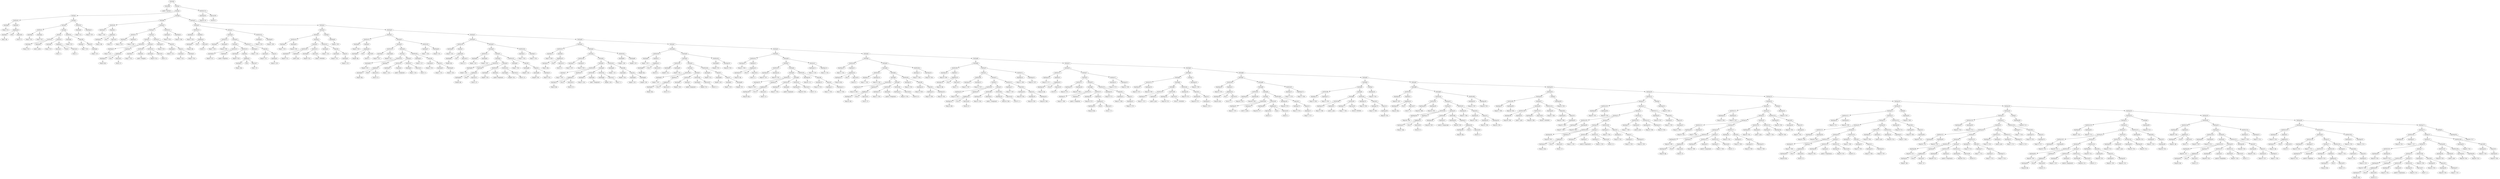digraph {
	ordering = out;
	StatSeq1 -> StatSeq2;
	StatSeq1 -> StatMove170;
	StatExp9 -> ExpTemp344;
	ExpTemp344 -> "Temp344: T217";
	StatSeq172 -> StatSeq173;
	StatSeq172 -> StatExp9;
	ExpList30 -> ExpTemp343;
	ExpTemp343 -> "Temp343: T340";
	ExpCall30 -> ExpTemp342;
	ExpCall30 -> ExpList30;
	StatMove169 -> ExpTemp341;
	StatMove169 -> ExpCall30;
	ExpTemp341 -> "Temp341: T341";
	StatSeq174 -> StatSeq175;
	StatSeq174 -> StatMove169;
	ExpTemp340 -> "Temp340: T216";
	StatMove168 -> ExpTemp339;
	StatMove168 -> ExpTemp340;
	StatSeq180 -> StatMove167;
	StatSeq180 -> StatMove168;
	ExpName30 -> "Label31: print";
	ExpTemp338 -> "Temp338: T339";
	ExpTemp337 -> "Temp337: T337";
	ExpList29 -> ExpTemp336;
	ExpList29 -> ExpTemp337;
	ExpTemp336 -> "Temp336: T336";
	ExpTemp335 -> "Temp335: T335";
	StatMove166 -> ExpTemp334;
	StatMove166 -> ExpCall29;
	ExpTemp334 -> "Temp334: T338";
	ExpConst57 -> "Value57: 12";
	ExpName29 -> "Label30: Tree@Search";
	StatSeq178 -> StatMove163;
	StatSeq178 -> StatSeq179;
	ExpMem34 -> ExpBinary36;
	ExpConst56 -> "Value56: 20";
	ExpBinary36 -> ExpTemp331;
	ExpBinary36 -> Plus34;
	ExpBinary36 -> ExpConst56;
	ExpTemp331 -> "Temp331: $fp";
	StatMove163 -> ExpTemp330;
	StatMove163 -> ExpMem34;
	ExpTemp330 -> "Temp330: T336";
	ExpTemp329 -> "Temp329: T216";
	StatMove161 -> ExpTemp326;
	StatMove161 -> ExpTemp327;
	ExpTemp326 -> "Temp326: T341";
	StatSeq166 -> StatSeq167;
	StatSeq166 -> StatSeq172;
	StatMove160 -> ExpTemp324;
	StatMove160 -> ExpTemp325;
	ExpTemp324 -> "Temp324: T334";
	StatSeq168 -> StatSeq169;
	StatSeq168 -> StatMove160;
	ExpList28 -> ExpTemp323;
	ExpCall28 -> ExpTemp322;
	ExpCall28 -> ExpList28;
	StatMove159 -> ExpTemp321;
	StatMove159 -> ExpCall28;
	ExpTemp321 -> "Temp321: T333";
	ExpConst55 -> "Value55: 20";
	ExpBinary35 -> ExpTemp320;
	ExpBinary35 -> Plus33;
	ExpBinary35 -> ExpConst55;
	ExpTemp319 -> "Temp319: T332";
	StatSeq171 -> StatMove157;
	StatSeq171 -> StatMove158;
	StatMove157 -> ExpTemp318;
	StatMove157 -> ExpName28;
	ExpTemp318 -> "Temp318: T331";
	ExpTemp317 -> "Temp317: T215";
	StatMove156 -> ExpTemp316;
	StatMove156 -> ExpTemp317;
	StatSeq167 -> StatMove155;
	StatSeq167 -> StatSeq168;
	ExpMem32 -> ExpBinary34;
	ExpConst54 -> "Value54: 8";
	ExpBinary34 -> ExpTemp315;
	ExpBinary34 -> Plus32;
	ExpBinary34 -> ExpConst54;
	ExpTemp315 -> "Temp315: $fp";
	ExpTemp314 -> "Temp314: T334";
	ExpTemp313 -> "Temp313: T214";
	StatMove154 -> ExpTemp312;
	StatMove154 -> ExpTemp313;
	ExpTemp312 -> "Temp312: T330";
	StatSeq161 -> StatSeq162;
	StatSeq161 -> StatMove154;
	ExpTemp311 -> "Temp311: T328";
	ExpTemp310 -> "Temp310: T327";
	ExpCall27 -> ExpTemp309;
	ExpCall27 -> ExpList27;
	ExpTemp309 -> "Temp309: T326";
	StatMove153 -> ExpTemp308;
	StatMove153 -> ExpCall27;
	ExpTemp308 -> "Temp308: T329";
	StatSeq163 -> StatSeq164;
	StatSeq163 -> StatMove153;
	StatMove151 -> ExpTemp306;
	StatMove151 -> ExpName27;
	StatSeq164 -> StatMove150;
	StatSeq164 -> StatSeq165;
	ExpMem31 -> ExpBinary33;
	ExpConst52 -> "Value52: 20";
	ExpTemp305 -> "Temp305: $fp";
	StatMove150 -> ExpTemp304;
	StatMove150 -> ExpMem31;
	StatMove74 -> ExpTemp147;
	StatMove74 -> ExpName11;
	ExpTemp57 -> "Temp57: T238";
	StatSeq78 -> StatMove73;
	StatSeq78 -> StatSeq79;
	ExpConst28 -> "Value28: 20";
	ExpConst30 -> "Value30: 8";
	ExpTemp142 -> "Temp142: T197";
	StatSeq68 -> StatSeq69;
	StatSeq68 -> StatSeq75;
	ExpTemp332 -> "Temp332: T335";
	ExpTemp141 -> "Temp141: T268";
	ExpMem14 -> ExpBinary15;
	StatMove122 -> ExpTemp245;
	StatMove122 -> ExpTemp246;
	StatSeq70 -> StatSeq71;
	StatSeq70 -> StatMove71;
	StatSeq45 -> StatMove39;
	StatSeq45 -> StatSeq46;
	ExpCall10 -> ExpTemp138;
	ExpCall10 -> ExpList10;
	ExpTemp102 -> "Temp102: $fp";
	StatMove70 -> ExpTemp137;
	StatMove70 -> ExpCall10;
	StatMove105 -> ExpTemp209;
	StatMove105 -> ExpMem25;
	ExpTemp137 -> "Temp137: T267";
	StatSeq46 -> StatMove40;
	StatSeq46 -> StatMove41;
	StatMove69 -> ExpTemp136;
	StatMove69 -> ExpConst29;
	ExpTemp136 -> "Temp136: T266";
	StatSeq74 -> StatMove68;
	StatSeq74 -> StatMove69;
	StatSeq18 -> StatMove14;
	StatSeq18 -> StatSeq19;
	StatMove68 -> ExpTemp135;
	StatMove68 -> ExpName10;
	ExpTemp133 -> "Temp133: T265";
	ExpTemp5 -> "Temp5: T219";
	StatMove84 -> ExpTemp167;
	StatMove84 -> ExpName13;
	StatMove91 -> ExpTemp178;
	StatMove91 -> ExpCall14;
	ExpMem18 -> ExpBinary19;
	ExpBinary19 -> ExpTemp134;
	ExpBinary19 -> Plus18;
	ExpBinary19 -> ExpConst28;
	ExpTemp134 -> "Temp134: $fp";
	ExpConst58 -> "Value58: 0";
	StatMove72 -> ExpTemp143;
	StatMove72 -> ExpMem19;
	ExpTemp132 -> "Temp132: T197";
	ExpMem17 -> ExpBinary18;
	ExpCall1 -> ExpTemp20;
	ExpCall1 -> ExpList1;
	StatSeq110 -> StatSeq111;
	StatSeq110 -> StatExp4;
	StatMove126 -> ExpTemp251;
	StatMove126 -> ExpCall21;
	ExpTemp127 -> "Temp127: T263";
	ExpTemp23 -> "Temp23: T226";
	ExpName11 -> "Label12: Tree@Print";
	ExpTemp46 -> "Temp46: $fp";
	StatSeq141 -> StatMove130;
	StatSeq141 -> StatSeq142;
	ExpTemp124 -> "Temp124: T259";
	StatMove116 -> ExpTemp231;
	StatMove116 -> ExpConst44;
	ExpTemp152 -> "Temp152: T270";
	ExpTemp297 -> "Temp297: T323";
	ExpBinary17 -> ExpTemp120;
	ExpBinary17 -> Plus16;
	ExpBinary17 -> ExpConst25;
	ExpTemp123 -> "Temp123: T262";
	StatMove1 -> ExpTemp2;
	StatMove1 -> ExpTemp3;
	StatMove60 -> ExpTemp119;
	StatMove60 -> ExpMem16;
	ExpTemp119 -> "Temp119: T260";
	ExpTemp118 -> "Temp118: T196";
	StatMove59 -> ExpTemp117;
	StatMove59 -> ExpTemp118;
	ExpTemp244 -> "Temp244: T209";
	ExpTemp117 -> "Temp117: T262";
	ExpMem3 -> ExpBinary4;
	StatSeq39 -> StatMove33;
	StatSeq39 -> StatMove34;
	ExpTemp245 -> "Temp245: T308";
	StatSeq62 -> StatMove58;
	StatSeq62 -> StatSeq63;
	ExpTemp320 -> "Temp320: $fp";
	StatSeq100 -> StatMove93;
	StatSeq100 -> StatSeq101;
	ExpMem15 -> ExpBinary16;
	ExpBinary16 -> ExpTemp116;
	ExpBinary16 -> Plus15;
	ExpBinary16 -> ExpConst24;
	ExpTemp53 -> "Temp53: T237";
	ExpTemp115 -> "Temp115: T263";
	StatMove57 -> ExpTemp113;
	StatMove57 -> ExpTemp114;
	ExpTemp113 -> "Temp113: T258";
	ExpTemp111 -> "Temp111: T255";
	ExpCall8 -> ExpTemp110;
	ExpCall8 -> ExpList8;
	ExpTemp54 -> "Temp54: T234";
	ExpName9 -> "Label10: Tree@Insert";
	StatMove10 -> ExpTemp18;
	StatMove10 -> ExpConst5;
	ExpTemp110 -> "Temp110: T254";
	StatMove56 -> ExpTemp109;
	StatMove56 -> ExpCall8;
	ExpTemp116 -> "Temp116: $fp";
	StatSeq58 -> StatSeq59;
	StatSeq58 -> StatMove56;
	ExpTemp10 -> "Temp10: T187";
	ExpTemp149 -> "Temp149: $fp";
	ExpConst23 -> "Value23: 20";
	StatSeq38 -> StatMove32;
	StatSeq38 -> StatSeq39;
	StatSeq132 -> StatSeq133;
	StatSeq132 -> StatMove129;
	ExpCall29 -> ExpTemp335;
	ExpCall29 -> ExpList29;
	StatMove16 -> ExpTemp30;
	StatMove16 -> ExpMem4;
	StatSeq57 -> StatMove52;
	StatSeq57 -> StatSeq58;
	ExpConst29 -> "Value29: 14";
	ExpCall3 -> ExpTemp42;
	ExpCall3 -> ExpList3;
	StatSeq59 -> StatMove53;
	StatSeq59 -> StatSeq60;
	ExpTemp208 -> "Temp208: T204";
	ExpConst25 -> "Value25: 20";
	ExpTemp281 -> "Temp281: T325";
	StatSeq49 -> StatSeq50;
	StatSeq49 -> StatMove50;
	StatMove23 -> ExpTemp45;
	StatMove23 -> ExpMem5;
	StatSeq177 -> StatSeq178;
	StatSeq177 -> StatMove166;
	ExpTemp98 -> "Temp98: T251";
	ExpCall7 -> ExpTemp96;
	ExpCall7 -> ExpList7;
	StatSeq152 -> StatSeq153;
	StatSeq152 -> StatMove147;
	StatMove49 -> ExpTemp95;
	StatMove49 -> ExpCall7;
	ExpTemp95 -> "Temp95: T252";
	ExpTemp39 -> "Temp39: T231";
	StatMove38 -> ExpTemp75;
	StatMove38 -> ExpTemp76;
	ExpTemp51 -> "Temp51: T234";
	StatMove53 -> ExpTemp105;
	StatMove53 -> ExpMem14;
	StatSeq53 -> StatMove47;
	StatSeq53 -> StatMove48;
	ExpTemp29 -> "Temp29: T227";
	StatSeq71 -> StatMove66;
	StatSeq71 -> StatSeq72;
	ExpTemp75 -> "Temp75: T247";
	ExpName7 -> "Label8: Tree@Insert";
	StatMove47 -> ExpTemp93;
	StatMove47 -> ExpName7;
	ExpTemp146 -> "Temp146: T198";
	StatMove43 -> ExpTemp85;
	StatMove43 -> ExpTemp86;
	ExpMem12 -> ExpBinary13;
	StatMove88 -> ExpTemp174;
	StatMove88 -> ExpTemp175;
	ExpTemp151 -> "Temp151: T269";
	ExpBinary13 -> ExpTemp92;
	ExpBinary13 -> Plus12;
	ExpBinary13 -> ExpConst19;
	ExpTemp92 -> "Temp92: $fp";
	StatMove46 -> ExpTemp91;
	StatMove46 -> ExpMem12;
	ExpTemp104 -> "Temp104: T195";
	ExpTemp154 -> "Temp154: T198";
	StatMove107 -> ExpTemp212;
	StatMove107 -> ExpConst42;
	ExpTemp91 -> "Temp91: T250";
	StatMove64 -> ExpTemp127;
	StatMove64 -> ExpTemp128;
	StatSeq50 -> StatMove45;
	StatSeq50 -> StatSeq51;
	StatSeq83 -> StatMove78;
	StatSeq83 -> StatSeq84;
	ExpTemp90 -> "Temp90: T194";
	ExpTemp103 -> "Temp103: T257";
	StatSeq48 -> StatMove44;
	StatSeq48 -> StatSeq49;
	ExpConst26 -> "Value26: 28";
	ExpTemp295 -> "Temp295: T212";
	ExpTemp88 -> "Temp88: $fp";
	ExpTemp52 -> "Temp52: T236";
	StatMove162 -> ExpTemp328;
	StatMove162 -> ExpTemp329;
	ExpTemp37 -> "Temp37: T233";
	ExpTemp138 -> "Temp138: T264";
	StatSeq40 -> StatSeq41;
	StatSeq40 -> StatSeq47;
	ExpTemp85 -> "Temp85: T248";
	ExpTemp83 -> "Temp83: T245";
	ExpCall6 -> ExpTemp82;
	ExpCall6 -> ExpList6;
	ExpTemp304 -> "Temp304: T327";
	StatMove42 -> ExpTemp81;
	StatMove42 -> ExpCall6;
	ExpCall23 -> ExpTemp271;
	ExpCall23 -> ExpList23;
	ExpName24 -> "Label25: print";
	StatMove51 -> ExpTemp101;
	StatMove51 -> ExpMem13;
	ExpTemp147 -> "Temp147: T269";
	ExpTemp105 -> "Temp105: T255";
	ExpTemp184 -> "Temp184: T286";
	StatSeq51 -> StatSeq52;
	StatSeq51 -> StatMove49;
	StatMove41 -> ExpTemp80;
	StatMove41 -> ExpConst17;
	ExpTemp249 -> "Temp249: T305";
	StatSeq140 -> StatSeq141;
	StatSeq140 -> StatExp7;
	ExpTemp86 -> "Temp86: T193";
	ExpTemp79 -> "Temp79: T244";
	ExpMem10 -> ExpBinary11;
	ExpTemp125 -> "Temp125: T260";
	ExpBinary11 -> ExpTemp78;
	ExpBinary11 -> Plus10;
	ExpBinary11 -> ExpConst16;
	ExpTemp9 -> "Temp9: T221";
	ExpList8 -> ExpTemp111;
	ExpList8 -> ExpTemp112;
	ExpTemp226 -> "Temp226: T301";
	StatSeq179 -> StatMove164;
	StatSeq179 -> StatMove165;
	ExpConst0 -> "Value0: 20";
	ExpConst53 -> "Value53: 12";
	ExpConst15 -> "Value15: 8";
	StatMove30 -> ExpTemp59;
	StatMove30 -> ExpMem7;
	ExpTemp121 -> "Temp121: T259";
	StatMove37 -> ExpTemp73;
	StatMove37 -> ExpMem9;
	ExpCall26 -> ExpTemp297;
	ExpCall26 -> ExpList26;
	ExpTemp73 -> "Temp73: T248";
	StatSeq80 -> StatMove74;
	StatSeq80 -> StatMove75;
	StatSeq159 -> StatSeq160;
	StatSeq159 -> StatSeq166;
	ExpTemp131 -> "Temp131: T267";
	StatMove6 -> ExpTemp11;
	StatMove6 -> ExpMem1;
	StatMove63 -> ExpTemp123;
	StatMove63 -> ExpCall9;
	StatMove133 -> ExpTemp268;
	StatMove133 -> ExpName23;
	StatSeq23 -> StatMove19;
	StatSeq23 -> StatSeq24;
	StatMove17 -> ExpTemp32;
	StatMove17 -> ExpCall2;
	ExpConst21 -> "Value21: 8";
	ExpTemp22 -> "Temp22: T224";
	ExpTemp49 -> "Temp49: T235";
	ExpTemp300 -> "Temp300: T330";
	ExpBinary10 -> ExpTemp74;
	ExpBinary10 -> Plus9;
	ExpBinary10 -> ExpConst15;
	StatSeq41 -> StatMove37;
	StatSeq41 -> StatSeq42;
	ExpTemp339 -> "Temp339: T340";
	StatSeq16 -> StatMove13;
	StatSeq16 -> StatSeq17;
	ExpConst3 -> "Value3: 8";
	ExpTemp283 -> "Temp283: T322";
	StatMove67 -> ExpTemp133;
	StatMove67 -> ExpMem18;
	ExpTemp81 -> "Temp81: T247";
	StatSeq7 -> StatMove2;
	StatSeq7 -> StatMove3;
	StatSeq66 -> StatMove60;
	StatSeq66 -> StatSeq67;
	ExpTemp196 -> "Temp196: T202";
	StatExp3 -> ExpTemp204;
	StatMove141 -> ExpTemp285;
	StatMove141 -> ExpMem29;
	StatSeq52 -> StatMove46;
	StatSeq52 -> StatSeq53;
	ExpTemp26 -> "Temp26: $fp";
	ExpTemp71 -> "Temp71: T243";
	ExpTemp93 -> "Temp93: T249";
	StatMove39 -> ExpTemp77;
	StatMove39 -> ExpMem10;
	StatSeq43 -> StatMove38;
	StatSeq43 -> StatSeq44;
	StatMove13 -> ExpTemp25;
	StatMove13 -> ExpMem3;
	ExpTemp130 -> "Temp130: $fp";
	ExpBinary29 -> ExpTemp248;
	ExpBinary29 -> Plus27;
	ExpBinary29 -> ExpConst45;
	ExpList13 -> ExpTemp171;
	ExpTemp77 -> "Temp77: T245";
	ExpTemp139 -> "Temp139: T265";
	ExpName0 -> "Label1: malloc";
	ExpConst8 -> "Value8: 100000000";
	ExpTemp32 -> "Temp32: T229";
	StatMove90 -> ExpTemp177;
	StatMove90 -> ExpConst36;
	ExpTemp48 -> "Temp48: T191";
	ExpConst7 -> "Value7: 20";
	ExpTemp114 -> "Temp114: T195";
	ExpTemp45 -> "Temp45: T238";
	StatSeq13 -> StatMove8;
	StatSeq13 -> StatSeq14;
	StatMove65 -> ExpTemp129;
	StatMove65 -> ExpMem17;
	StatMove109 -> ExpTemp217;
	StatMove109 -> ExpName18;
	ExpConst4 -> "Value4: 20";
	StatMove12 -> ExpTemp23;
	StatMove12 -> ExpTemp24;
	ExpTemp16 -> "Temp16: $fp";
	ExpTemp15 -> "Temp15: T223";
	ExpTemp76 -> "Temp76: T193";
	ExpTemp14 -> "Temp14: T188";
	StatSeq67 -> StatMove61;
	StatSeq67 -> StatMove62;
	ExpTemp72 -> "Temp72: T192";
	StatSeq95 -> StatSeq96;
	StatSeq95 -> StatMove91;
	ExpTemp238 -> "Temp238: T206";
	StatMove15 -> ExpTemp29;
	StatMove15 -> ExpName2;
	StatSeq69 -> StatMove65;
	StatSeq69 -> StatSeq70;
	ExpList19 -> ExpTemp234;
	ExpList19 -> ExpTemp235;
	ExpConst14 -> "Value14: 24";
	ExpList2 -> ExpTemp34;
	ExpTemp11 -> "Temp11: T226";
	StatSeq31 -> StatMove25;
	StatSeq31 -> StatSeq32;
	StatSeq0 -> StatLabel0;
	StatSeq0 -> StatSeq1;
	ExpConst31 -> "Value31: 20";
	StatMove55 -> ExpTemp108;
	StatMove55 -> ExpConst23;
	StatSeq170 -> StatSeq171;
	StatSeq170 -> StatMove159;
	ExpTemp1 -> "Temp1: $fp";
	ExpBinary4 -> ExpTemp26;
	ExpBinary4 -> Plus3;
	ExpBinary4 -> ExpConst6;
	StatMove29 -> ExpTemp57;
	StatMove29 -> ExpTemp58;
	ExpTemp6 -> "Temp6: T220";
	ExpConst33 -> "Value33: 12";
	ExpName10 -> "Label11: Tree@Insert";
	StatMove62 -> ExpTemp122;
	StatMove62 -> ExpConst26;
	StatSeq134 -> StatMove122;
	StatSeq134 -> StatSeq135;
	ExpBinary33 -> ExpTemp305;
	ExpBinary33 -> Plus31;
	ExpBinary33 -> ExpConst52;
	StatSeq12 -> StatSeq13;
	StatSeq12 -> StatMove11;
	ExpBinary6 -> ExpTemp46;
	ExpBinary6 -> Plus5;
	ExpBinary6 -> ExpConst9;
	ExpTemp4 -> "Temp4: T218";
	ExpList9 -> ExpTemp125;
	ExpList9 -> ExpTemp126;
	ExpTemp239 -> "Temp239: T304";
	ExpTemp109 -> "Temp109: T257";
	ExpTemp18 -> "Temp18: T224";
	StatMove0 -> ExpTemp0;
	StatMove0 -> ExpMem0;
	ExpName19 -> "Label20: Tree@Search";
	ExpTemp265 -> "Temp265: T210";
	ExpTemp8 -> "Temp8: T219";
	ExpTemp122 -> "Temp122: T261";
	StatSeq114 -> StatMove104;
	StatSeq114 -> StatSeq115;
	ExpConst1 -> "Value1: 6";
	StatSeq169 -> StatMove156;
	StatSeq169 -> StatSeq170;
	StatMove4 -> ExpTemp6;
	StatMove4 -> ExpCall0;
	StatMove5 -> ExpTemp9;
	StatMove5 -> ExpTemp10;
	ExpName18 -> "Label19: print";
	ExpBinary28 -> ExpTemp229;
	ExpBinary28 -> Plus26;
	ExpBinary28 -> ExpConst43;
	StatMove9 -> ExpTemp17;
	StatMove9 -> ExpName1;
	StatMove27 -> ExpTemp52;
	StatMove27 -> ExpConst11;
	ExpBinary0 -> ExpTemp1;
	ExpBinary0 -> Plus0;
	ExpBinary0 -> ExpConst0;
	ExpName28 -> "Label29: Tree@Print";
	ExpTemp100 -> "Temp100: T194";
	StatSeq108 -> StatMove100;
	StatSeq108 -> StatMove101;
	StatSeq112 -> StatSeq113;
	StatSeq112 -> StatMove111;
	ExpTemp33 -> "Temp33: T227";
	ExpList22 -> ExpTemp260;
	ExpTemp35 -> "Temp35: T230";
	ExpConst18 -> "Value18: 8";
	ExpTemp275 -> "Temp275: T317";
	ExpName2 -> "Label3: Tree@Print";
	StatMove36 -> ExpTemp71;
	StatMove36 -> ExpTemp72;
	ExpTemp257 -> "Temp257: T208";
	StatMove165 -> ExpTemp333;
	StatMove165 -> ExpConst57;
	StatSeq8 -> StatSeq9;
	StatSeq8 -> StatSeq15;
	ExpTemp19 -> "Temp19: T225";
	ExpTemp236 -> "Temp236: T302";
	StatMove45 -> ExpTemp89;
	StatMove45 -> ExpTemp90;
	ExpBinary30 -> ExpTemp267;
	ExpBinary30 -> Plus28;
	ExpBinary30 -> ExpConst47;
	StatSeq17 -> StatSeq18;
	StatSeq17 -> StatMove18;
	StatSeq30 -> StatSeq31;
	StatSeq30 -> StatMove28;
	ExpTemp178 -> "Temp178: T282";
	ExpTemp211 -> "Temp211: T291";
	StatSeq20 -> StatMove15;
	StatSeq20 -> StatMove16;
	StatMove73 -> ExpTemp145;
	StatMove73 -> ExpTemp146;
	StatExp0 -> ExpTemp44;
	ExpTemp2 -> "Temp2: T220";
	StatMove31 -> ExpTemp61;
	StatMove31 -> ExpTemp62;
	ExpTemp43 -> "Temp43: T232";
	StatMove7 -> ExpTemp13;
	StatMove7 -> ExpTemp14;
	StatMove164 -> ExpTemp332;
	StatMove164 -> ExpName29;
	ExpConst2 -> "Value2: 4";
	ExpList7 -> ExpTemp97;
	ExpList7 -> ExpTemp98;
	StatSeq56 -> StatSeq57;
	StatSeq56 -> StatMove57;
	ExpBinary20 -> ExpTemp144;
	ExpBinary20 -> Plus19;
	ExpBinary20 -> ExpConst30;
	ExpTemp58 -> "Temp58: T191";
	StatMove108 -> ExpTemp213;
	StatMove108 -> ExpCall17;
	StatSeq32 -> StatMove26;
	StatSeq32 -> StatMove27;
	StatMove8 -> ExpTemp15;
	StatMove8 -> ExpMem2;
	ExpConst43 -> "Value43: 20";
	ExpTemp28 -> "Temp28: T189";
	StatSeq3 -> StatMove0;
	StatSeq3 -> StatSeq4;
	ExpTemp89 -> "Temp89: T252";
	ExpList4 -> ExpTemp55;
	ExpList4 -> ExpTemp56;
	ExpCall9 -> ExpTemp124;
	ExpCall9 -> ExpList9;
	ExpTemp47 -> "Temp47: T237";
	StatMove14 -> ExpTemp27;
	StatMove14 -> ExpTemp28;
	ExpTemp325 -> "Temp325: T215";
	StatMove117 -> ExpTemp232;
	StatMove117 -> ExpCall19;
	ExpTemp25 -> "Temp25: T230";
	ExpMem11 -> ExpBinary12;
	ExpCall0 -> ExpTemp7;
	ExpCall0 -> ExpList0;
	StatMove75 -> ExpTemp148;
	StatMove75 -> ExpMem20;
	ExpConst27 -> "Value27: 8";
	StatMove2 -> ExpTemp4;
	StatMove2 -> ExpName0;
	ExpTemp78 -> "Temp78: $fp";
	StatMove28 -> ExpTemp53;
	StatMove28 -> ExpCall4;
	StatMove87 -> ExpTemp172;
	StatMove87 -> ExpTemp173;
	StatSeq42 -> StatSeq43;
	StatSeq42 -> StatMove43;
	StatSeq97 -> StatSeq98;
	StatSeq97 -> StatSeq104;
	ExpMem2 -> ExpBinary3;
	StatSeq11 -> StatMove7;
	StatSeq11 -> StatSeq12;
	ExpList20 -> ExpTemp241;
	ExpBinary15 -> ExpTemp106;
	ExpBinary15 -> Plus14;
	ExpBinary15 -> ExpConst22;
	ExpConst22 -> "Value22: 20";
	StatMove140 -> ExpTemp283;
	StatMove140 -> ExpTemp284;
	ExpList0 -> ExpTemp8;
	StatSeq47 -> StatSeq48;
	StatSeq47 -> StatSeq54;
	ExpTemp62 -> "Temp62: T192";
	ExpTemp248 -> "Temp248: $fp";
	StatMove71 -> ExpTemp141;
	StatMove71 -> ExpTemp142;
	ExpMem13 -> ExpBinary14;
	ExpName3 -> "Label4: print";
	StatMove40 -> ExpTemp79;
	StatMove40 -> ExpName6;
	ExpTemp294 -> "Temp294: T324";
	StatSeq2 -> StatSeq3;
	StatSeq2 -> StatSeq8;
	ExpBinary18 -> ExpTemp130;
	ExpBinary18 -> Plus17;
	ExpBinary18 -> ExpConst27;
	ExpConst17 -> "Value17: 4";
	ExpTemp3 -> "Temp3: T187";
	ExpMem6 -> ExpBinary7;
	ExpTemp274 -> "Temp274: T316";
	ExpTemp135 -> "Temp135: T264";
	ExpBinary12 -> ExpTemp88;
	ExpBinary12 -> Plus11;
	ExpBinary12 -> ExpConst18;
	ExpMem16 -> ExpBinary17;
	ExpBinary2 -> ExpTemp12;
	ExpBinary2 -> Plus1;
	ExpBinary2 -> ExpConst3;
	StatMove3 -> ExpTemp5;
	StatMove3 -> ExpBinary1;
	ExpTemp30 -> "Temp30: T228";
	StatSeq24 -> StatSeq25;
	StatSeq24 -> StatMove22;
	StatSeq75 -> StatSeq76;
	StatSeq75 -> StatSeq81;
	ExpTemp17 -> "Temp17: T222";
	StatSeq128 -> StatMove118;
	StatSeq128 -> StatMove119;
	ExpMem1 -> ExpBinary2;
	ExpConst42 -> "Value42: 24";
	ExpTemp13 -> "Temp13: T225";
	ExpConst49 -> "Value49: 20";
	StatSeq129 -> StatSeq130;
	StatSeq129 -> StatSeq139;
	StatSeq63 -> StatSeq64;
	StatSeq63 -> StatMove64;
	ExpTemp168 -> "Temp168: T277";
	StatMove18 -> ExpTemp35;
	StatMove18 -> ExpTemp36;
	ExpMem0 -> ExpBinary0;
	StatMove146 -> ExpTemp294;
	StatMove146 -> ExpTemp295;
	StatSeq4 -> StatSeq5;
	StatSeq4 -> StatMove5;
	ExpTemp36 -> "Temp36: T189";
	StatSeq15 -> StatSeq16;
	StatSeq15 -> StatSeq21;
	ExpList14 -> ExpTemp180;
	ExpCall4 -> ExpTemp54;
	ExpCall4 -> ExpList4;
	ExpName6 -> "Label7: Tree@Insert";
	ExpName1 -> "Label2: Tree@Init";
	StatMove79 -> ExpTemp157;
	StatMove79 -> ExpName12;
	ExpTemp69 -> "Temp69: T240";
	ExpTemp66 -> "Temp66: T241";
	ExpTemp210 -> "Temp210: $fp";
	StatMove20 -> ExpTemp39;
	StatMove20 -> ExpName3;
	ExpTemp287 -> "Temp287: T319";
	ExpList6 -> ExpTemp83;
	ExpList6 -> ExpTemp84;
	StatSeq6 -> StatSeq7;
	StatSeq6 -> StatMove4;
	ExpTemp128 -> "Temp128: T196";
	ExpTemp167 -> "Temp167: T276";
	StatSeq65 -> StatSeq66;
	StatSeq65 -> StatMove63;
	ExpTemp268 -> "Temp268: T312";
	StatSeq34 -> StatMove30;
	StatSeq34 -> StatSeq35;
	ExpTemp67 -> "Temp67: T242";
	ExpTemp185 -> "Temp185: T202";
	ExpTemp191 -> "Temp191: T286";
	StatMove35 -> ExpTemp67;
	StatMove35 -> ExpCall5;
	ExpTemp42 -> "Temp42: T231";
	ExpTemp31 -> "Temp31: $fp";
	StatMove25 -> ExpTemp49;
	StatMove25 -> ExpMem6;
	ExpTemp230 -> "Temp230: T298";
	StatMove44 -> ExpTemp87;
	StatMove44 -> ExpMem11;
	ExpTemp68 -> "Temp68: T239";
	ExpName16 -> "Label17: print";
	ExpTemp144 -> "Temp144: $fp";
	ExpTemp20 -> "Temp20: T222";
	ExpTemp126 -> "Temp126: T261";
	ExpTemp229 -> "Temp229: $fp";
	ExpName17 -> "Label18: Tree@Search";
	StatSeq19 -> StatSeq20;
	StatSeq19 -> StatMove17;
	StatSeq22 -> StatSeq23;
	StatSeq22 -> StatExp0;
	ExpTemp166 -> "Temp166: T200";
	StatMove11 -> ExpTemp19;
	StatMove11 -> ExpCall1;
	ExpTemp41 -> "Temp41: T233";
	ExpTemp27 -> "Temp27: T229";
	ExpTemp44 -> "Temp44: T190";
	StatSeq154 -> StatMove140;
	StatSeq154 -> StatSeq155;
	StatSeq21 -> StatSeq22;
	StatSeq21 -> StatSeq26;
	StatMove114 -> ExpTemp228;
	StatMove114 -> ExpMem26;
	ExpTemp60 -> "Temp60: $fp";
	StatMove100 -> ExpTemp199;
	StatMove100 -> ExpName16;
	StatMove48 -> ExpTemp94;
	StatMove48 -> ExpConst20;
	ExpTemp183 -> "Temp183: $fp";
	StatMove24 -> ExpTemp47;
	StatMove24 -> ExpTemp48;
	StatSeq176 -> StatMove162;
	StatSeq176 -> StatSeq177;
	ExpTemp106 -> "Temp106: $fp";
	StatSeq44 -> StatSeq45;
	StatSeq44 -> StatMove42;
	ExpMem5 -> ExpBinary6;
	StatSeq117 -> StatMove106;
	StatSeq117 -> StatMove107;
	StatSeq27 -> StatMove23;
	StatSeq27 -> StatSeq28;
	ExpList5 -> ExpTemp69;
	ExpList5 -> ExpTemp70;
	StatMove111 -> ExpTemp220;
	StatMove111 -> ExpCall18;
	ExpTemp342 -> "Temp342: T339";
	ExpTemp140 -> "Temp140: T266";
	ExpConst20 -> "Value20: 12";
	StatSeq64 -> StatMove59;
	StatSeq64 -> StatSeq65;
	StatSeq29 -> StatMove24;
	StatSeq29 -> StatSeq30;
	ExpTemp34 -> "Temp34: T228";
	ExpCall22 -> ExpTemp259;
	ExpCall22 -> ExpList22;
	ExpTemp188 -> "Temp188: T283";
	ExpTemp328 -> "Temp328: T338";
	ExpBinary7 -> ExpTemp50;
	ExpBinary7 -> Plus6;
	ExpBinary7 -> ExpConst10;
	ExpTemp161 -> "Temp161: T274";
	ExpTemp12 -> "Temp12: $fp";
	ExpTemp214 -> "Temp214: T291";
	ExpBinary9 -> ExpTemp64;
	ExpBinary9 -> Plus8;
	ExpBinary9 -> ExpConst13;
	ExpConst16 -> "Value16: 20";
	ExpTemp59 -> "Temp59: T243";
	ExpName4 -> "Label5: Tree@Insert";
	StatSeq26 -> StatSeq27;
	StatSeq26 -> StatSeq33;
	ExpTemp55 -> "Temp55: T235";
	ExpTemp56 -> "Temp56: T236";
	ExpBinary3 -> ExpTemp16;
	ExpBinary3 -> Plus2;
	ExpBinary3 -> ExpConst4;
	StatSeq121 -> StatMove112;
	StatSeq121 -> StatSeq122;
	StatSeq91 -> StatMove84;
	StatSeq91 -> StatMove85;
	ExpTemp233 -> "Temp233: T298";
	StatSeq55 -> StatMove51;
	StatSeq55 -> StatSeq56;
	ExpTemp204 -> "Temp204: T203";
	ExpConst5 -> "Value5: 16";
	ExpBinary8 -> ExpTemp60;
	ExpBinary8 -> Plus7;
	ExpBinary8 -> ExpConst12;
	ExpTemp260 -> "Temp260: T310";
	StatMove19 -> ExpTemp37;
	StatMove19 -> ExpTemp38;
	ExpTemp0 -> "Temp0: T221";
	ExpTemp269 -> "Temp269: T314";
	ExpTemp61 -> "Temp61: T242";
	StatSeq72 -> StatSeq73;
	StatSeq72 -> StatMove70;
	StatMove26 -> ExpTemp51;
	StatMove26 -> ExpName4;
	StatSeq36 -> StatMove31;
	StatSeq36 -> StatSeq37;
	StatMove124 -> ExpTemp249;
	StatMove124 -> ExpName21;
	ExpTemp63 -> "Temp63: T240";
	StatMove22 -> ExpTemp41;
	StatMove22 -> ExpCall3;
	ExpTemp64 -> "Temp64: $fp";
	StatSeq156 -> StatMove141;
	StatSeq156 -> StatSeq157;
	ExpName15 -> "Label16: Tree@accept";
	StatMove158 -> ExpTemp319;
	StatMove158 -> ExpMem33;
	ExpMem8 -> ExpBinary9;
	StatMove33 -> ExpTemp65;
	StatMove33 -> ExpName5;
	ExpTemp129 -> "Temp129: T268";
	ExpTemp74 -> "Temp74: $fp";
	StatMove34 -> ExpTemp66;
	StatMove34 -> ExpConst14;
	StatMove101 -> ExpTemp200;
	StatMove101 -> ExpConst40;
	ExpTemp258 -> "Temp258: T311";
	ExpConst9 -> "Value9: 8";
	ExpList10 -> ExpTemp139;
	ExpList10 -> ExpTemp140;
	StatSeq35 -> StatSeq36;
	StatSeq35 -> StatMove36;
	ExpBinary31 -> ExpTemp286;
	ExpBinary31 -> Plus29;
	ExpBinary31 -> ExpConst49;
	ExpCall5 -> ExpTemp68;
	ExpCall5 -> ExpList5;
	StatMove121 -> ExpTemp243;
	StatMove121 -> ExpTemp244;
	ExpTemp70 -> "Temp70: T241";
	ExpBinary21 -> ExpTemp149;
	ExpBinary21 -> Plus20;
	ExpBinary21 -> ExpConst31;
	ExpTemp99 -> "Temp99: T253";
	ExpTemp155 -> "Temp155: T275";
	ExpConst51 -> "Value51: 8";
	ExpList27 -> ExpTemp310;
	ExpList27 -> ExpTemp311;
	ExpTemp150 -> "Temp150: T271";
	ExpTemp242 -> "Temp242: T207";
	ExpTemp316 -> "Temp316: T333";
	StatMove76 -> ExpTemp150;
	StatMove76 -> ExpCall11;
	ExpCall11 -> ExpTemp151;
	ExpCall11 -> ExpList11;
	StatSeq175 -> StatSeq176;
	StatSeq175 -> StatSeq180;
	StatMove123 -> ExpTemp247;
	StatMove123 -> ExpMem27;
	ExpTemp289 -> "Temp289: T322";
	ExpList11 -> ExpTemp152;
	StatSeq77 -> StatSeq78;
	StatSeq77 -> StatMove77;
	StatMove50 -> ExpTemp99;
	StatMove50 -> ExpTemp100;
	ExpTemp299 -> "Temp299: T213";
	StatMove155 -> ExpTemp314;
	StatMove155 -> ExpMem32;
	ExpTemp153 -> "Temp153: T272";
	ExpMem30 -> ExpBinary32;
	ExpTemp80 -> "Temp80: T246";
	StatMove21 -> ExpTemp40;
	StatMove21 -> ExpConst8;
	ExpTemp302 -> "Temp302: T329";
	StatMove77 -> ExpTemp153;
	StatMove77 -> ExpTemp154;
	StatMove52 -> ExpTemp103;
	StatMove52 -> ExpTemp104;
	StatSeq160 -> StatMove148;
	StatSeq160 -> StatSeq161;
	StatSeq101 -> StatSeq102;
	StatSeq101 -> StatMove97;
	StatMove78 -> ExpTemp155;
	StatMove78 -> ExpTemp156;
	ExpCall2 -> ExpTemp33;
	ExpCall2 -> ExpList2;
	ExpTemp156 -> "Temp156: T199";
	ExpTemp157 -> "Temp157: T273";
	ExpTemp107 -> "Temp107: T254";
	ExpName12 -> "Label13: print";
	StatSeq76 -> StatMove72;
	StatSeq76 -> StatSeq77;
	StatSeq85 -> StatMove79;
	StatSeq85 -> StatMove80;
	ExpTemp158 -> "Temp158: T274";
	StatMove80 -> ExpTemp158;
	StatMove80 -> ExpConst32;
	ExpTemp94 -> "Temp94: T251";
	StatMove147 -> ExpTemp296;
	StatMove147 -> ExpCall26;
	StatMove95 -> ExpTemp188;
	StatMove95 -> ExpName15;
	StatSeq84 -> StatSeq85;
	StatSeq84 -> StatMove81;
	ExpTemp159 -> "Temp159: T275";
	ExpConst11 -> "Value11: 8";
	StatMove98 -> ExpTemp195;
	StatMove98 -> ExpTemp196;
	StatSeq25 -> StatMove20;
	StatSeq25 -> StatMove21;
	ExpTemp24 -> "Temp24: T188";
	StatMove81 -> ExpTemp159;
	StatMove81 -> ExpCall12;
	ExpTemp160 -> "Temp160: T273";
	StatMove139 -> ExpTemp281;
	StatMove139 -> ExpTemp282;
	StatSeq135 -> StatSeq136;
	StatSeq135 -> StatMove126;
	ExpList12 -> ExpTemp161;
	ExpTemp278 -> "Temp278: T316";
	ExpTemp101 -> "Temp101: T258";
	ExpConst38 -> "Value38: 20";
	StatSeq14 -> StatMove9;
	StatSeq14 -> StatMove10;
	ExpName23 -> "Label24: Tree@Search";
	ExpMem20 -> ExpBinary21;
	ExpTemp162 -> "Temp162: T199";
	StatExp1 -> ExpTemp162;
	StatSeq81 -> StatSeq82;
	StatSeq81 -> StatSeq86;
	ExpMem19 -> ExpBinary20;
	ExpTemp65 -> "Temp65: T239";
	ExpTemp225 -> "Temp225: T207";
	ExpTemp38 -> "Temp38: T190";
	StatSeq149 -> StatSeq150;
	StatSeq149 -> StatSeq159;
	ExpConst19 -> "Value19: 20";
	StatMove82 -> ExpTemp163;
	StatMove82 -> ExpMem21;
	StatSeq102 -> StatMove94;
	StatSeq102 -> StatSeq103;
	ExpTemp164 -> "Temp164: $fp";
	StatSeq173 -> StatMove161;
	StatSeq173 -> StatSeq174;
	ExpBinary22 -> ExpTemp164;
	ExpBinary22 -> Plus21;
	ExpBinary22 -> ExpConst33;
	ExpMem21 -> ExpBinary22;
	ExpTemp259 -> "Temp259: T309";
	ExpTemp209 -> "Temp209: T292";
	ExpTemp216 -> "Temp216: T293";
	StatSeq87 -> StatMove82;
	StatSeq87 -> StatSeq88;
	StatSeq61 -> StatSeq62;
	StatSeq61 -> StatSeq68;
	ExpName26 -> "Label27: print";
	ExpTemp165 -> "Temp165: T278";
	ExpTemp221 -> "Temp221: T295";
	ExpTemp7 -> "Temp7: T218";
	StatMove83 -> ExpTemp165;
	StatMove83 -> ExpTemp166;
	StatSeq89 -> StatMove83;
	StatSeq89 -> StatSeq90;
	ExpTemp241 -> "Temp241: T303";
	StatMove85 -> ExpTemp168;
	StatMove85 -> ExpBinary23;
	ExpTemp120 -> "Temp120: $fp";
	ExpName21 -> "Label22: Tree@Search";
	ExpTemp291 -> "Temp291: T320";
	ExpConst34 -> "Value34: 0";
	StatSeq82 -> StatSeq83;
	StatSeq82 -> StatExp1;
	ExpBinary23 -> ExpConst34;
	ExpBinary23 -> Times1;
	ExpBinary23 -> ExpConst35;
	ExpTemp87 -> "Temp87: T253";
	StatSeq116 -> StatMove105;
	StatSeq116 -> StatSeq117;
	ExpTemp169 -> "Temp169: T278";
	ExpMem7 -> ExpBinary8;
	StatMove86 -> ExpTemp169;
	StatMove86 -> ExpCall13;
	ExpMem23 -> ExpBinary25;
	ExpTemp170 -> "Temp170: T276";
	StatSeq54 -> StatSeq55;
	StatSeq54 -> StatSeq61;
	ExpCall13 -> ExpTemp170;
	ExpCall13 -> ExpList13;
	ExpTemp171 -> "Temp171: T277";
	ExpName5 -> "Label6: Tree@Insert";
	StatSeq79 -> StatSeq80;
	StatSeq79 -> StatMove76;
	StatMove102 -> ExpTemp201;
	StatMove102 -> ExpCall16;
	StatSeq88 -> StatSeq89;
	StatSeq88 -> StatMove87;
	ExpTemp172 -> "Temp172: T279";
	ExpBinary1 -> ExpConst1;
	ExpBinary1 -> Times0;
	ExpBinary1 -> ExpConst2;
	ExpTemp235 -> "Temp235: T300";
	ExpTemp279 -> "Temp279: T317";
	ExpTemp173 -> "Temp173: T200";
	StatSeq86 -> StatSeq87;
	StatSeq86 -> StatSeq92;
	StatMove170 -> ExpTemp345;
	StatMove170 -> ExpConst58;
	ExpTemp174 -> "Temp174: T282";
	ExpTemp282 -> "Temp282: T213";
	StatSeq94 -> StatMove88;
	StatSeq94 -> StatSeq95;
	ExpTemp322 -> "Temp322: T331";
	ExpName14 -> "Label15: print";
	StatSeq96 -> StatMove89;
	StatSeq96 -> StatMove90;
	StatSeq165 -> StatMove151;
	StatSeq165 -> StatMove152;
	ExpTemp177 -> "Temp177: T281";
	ExpConst36 -> "Value36: 50000000";
	ExpTemp179 -> "Temp179: T280";
	StatMove135 -> ExpTemp270;
	StatMove135 -> ExpCall23;
	ExpMem28 -> ExpBinary30;
	ExpCall14 -> ExpTemp179;
	ExpCall14 -> ExpList14;
	ExpTemp180 -> "Temp180: T281";
	StatSeq93 -> StatSeq94;
	StatSeq93 -> StatExp2;
	ExpTemp181 -> "Temp181: T201";
	StatExp2 -> ExpTemp181;
	ExpTemp203 -> "Temp203: T289";
	ExpTemp205 -> "Temp205: T297";
	ExpName8 -> "Label9: Tree@Insert";
	StatSeq92 -> StatSeq93;
	StatSeq92 -> StatSeq97;
	ExpTemp182 -> "Temp182: T287";
	ExpTemp237 -> "Temp237: T303";
	ExpConst32 -> "Value32: 100000000";
	StatMove92 -> ExpTemp182;
	StatMove92 -> ExpMem22;
	ExpList23 -> ExpTemp272;
	ExpList23 -> ExpTemp273;
	StatSeq60 -> StatMove54;
	StatSeq60 -> StatMove55;
	ExpMem22 -> ExpBinary24;
	StatSeq98 -> StatMove92;
	StatSeq98 -> StatSeq99;
	StatMove93 -> ExpTemp184;
	StatMove93 -> ExpTemp185;
	ExpTemp186 -> "Temp186: T284";
	ExpBinary14 -> ExpTemp102;
	ExpBinary14 -> Plus13;
	ExpBinary14 -> ExpConst21;
	ExpBinary24 -> ExpTemp183;
	ExpBinary24 -> Plus22;
	ExpBinary24 -> ExpConst37;
	StatMove119 -> ExpTemp237;
	StatMove119 -> ExpTemp238;
	ExpConst46 -> "Value46: 16";
	StatMove94 -> ExpTemp186;
	StatMove94 -> ExpMem23;
	ExpMem33 -> ExpBinary35;
	ExpTemp187 -> "Temp187: $fp";
	ExpBinary25 -> ExpTemp187;
	ExpBinary25 -> Plus23;
	ExpBinary25 -> ExpConst38;
	ExpTemp263 -> "Temp263: T211";
	StatSeq90 -> StatSeq91;
	StatSeq90 -> StatMove86;
	StatSeq103 -> StatMove95;
	StatSeq103 -> StatMove96;
	ExpTemp243 -> "Temp243: T311";
	StatSeq99 -> StatSeq100;
	StatSeq99 -> StatMove98;
	ExpTemp189 -> "Temp189: T285";
	StatMove96 -> ExpTemp189;
	StatMove96 -> ExpMem24;
	ExpBinary26 -> ExpTemp190;
	ExpBinary26 -> Plus24;
	ExpBinary26 -> ExpConst39;
	ExpTemp201 -> "Temp201: T290";
	ExpConst39 -> "Value39: 12";
	StatSeq5 -> StatMove1;
	StatSeq5 -> StatSeq6;
	ExpTemp163 -> "Temp163: T279";
	ExpTemp192 -> "Temp192: T283";
	StatSeq9 -> StatMove6;
	StatSeq9 -> StatSeq10;
	ExpTemp193 -> "Temp193: T284";
	ExpList15 -> ExpTemp193;
	ExpList15 -> ExpTemp194;
	ExpBinary5 -> ExpTemp31;
	ExpBinary5 -> Plus4;
	ExpBinary5 -> ExpConst7;
	ExpTemp194 -> "Temp194: T285";
	ExpTemp197 -> "Temp197: T290";
	StatMove99 -> ExpTemp197;
	StatMove99 -> ExpTemp198;
	ExpTemp198 -> "Temp198: T203";
	StatSeq106 -> StatMove99;
	StatSeq106 -> StatSeq107;
	ExpName27 -> "Label28: Tree@Delete";
	StatSeq73 -> StatMove67;
	StatSeq73 -> StatSeq74;
	ExpTemp199 -> "Temp199: T288";
	ExpTemp200 -> "Temp200: T289";
	ExpConst40 -> "Value40: 100000000";
	StatSeq107 -> StatSeq108;
	StatSeq107 -> StatMove102;
	ExpTemp202 -> "Temp202: T288";
	ExpCall16 -> ExpTemp202;
	ExpCall16 -> ExpList16;
	ExpTemp145 -> "Temp145: T271";
	StatSeq105 -> StatSeq106;
	StatSeq105 -> StatExp3;
	StatSeq104 -> StatSeq105;
	StatSeq104 -> StatSeq109;
	StatMove103 -> ExpTemp205;
	StatMove103 -> ExpTemp206;
	ExpTemp206 -> "Temp206: T205";
	StatMove97 -> ExpTemp191;
	StatMove97 -> ExpCall15;
	StatSeq111 -> StatMove103;
	StatSeq111 -> StatSeq112;
	ExpTemp207 -> "Temp207: T294";
	ExpTemp213 -> "Temp213: T294";
	ExpList1 -> ExpTemp21;
	ExpList1 -> ExpTemp22;
	StatMove104 -> ExpTemp207;
	StatMove104 -> ExpTemp208;
	ExpBinary27 -> ExpTemp210;
	ExpBinary27 -> Plus25;
	ExpBinary27 -> ExpConst41;
	ExpConst6 -> "Value6: 8";
	ExpConst41 -> "Value41: 20";
	StatMove106 -> ExpTemp211;
	StatMove106 -> ExpName17;
	StatMove152 -> ExpTemp307;
	StatMove152 -> ExpConst53;
	ExpConst12 -> "Value12: 8";
	ExpTemp212 -> "Temp212: T293";
	StatSeq115 -> StatSeq116;
	StatSeq115 -> StatMove108;
	ExpConst37 -> "Value37: 16";
	StatMove113 -> ExpTemp226;
	StatMove113 -> ExpTemp227;
	ExpCall17 -> ExpTemp214;
	ExpCall17 -> ExpList17;
	ExpTemp215 -> "Temp215: T292";
	ExpTemp96 -> "Temp96: T249";
	ExpTemp296 -> "Temp296: T325";
	ExpTemp112 -> "Temp112: T256";
	ExpList17 -> ExpTemp215;
	ExpList17 -> ExpTemp216;
	ExpTemp307 -> "Temp307: T328";
	StatSeq113 -> StatSeq114;
	StatSeq113 -> StatSeq118;
	ExpTemp217 -> "Temp217: T295";
	StatSeq118 -> StatMove109;
	StatSeq118 -> StatMove110;
	StatMove112 -> ExpTemp224;
	StatMove112 -> ExpTemp225;
	ExpTemp218 -> "Temp218: T296";
	StatMove61 -> ExpTemp121;
	StatMove61 -> ExpName9;
	ExpTemp227 -> "Temp227: T206";
	ExpList16 -> ExpTemp203;
	StatMove110 -> ExpTemp218;
	StatMove110 -> ExpTemp219;
	StatSeq28 -> StatSeq29;
	StatSeq28 -> StatMove29;
	ExpTemp219 -> "Temp219: T204";
	ExpTemp273 -> "Temp273: T314";
	ExpConst35 -> "Value35: 4";
	ExpTemp222 -> "Temp222: T296";
	ExpTemp223 -> "Temp223: T205";
	StatMove138 -> ExpTemp277;
	StatMove138 -> ExpCall24;
	ExpTemp148 -> "Temp148: T270";
	ExpMem25 -> ExpBinary27;
	StatExp4 -> ExpTemp223;
	StatSeq109 -> StatSeq110;
	StatSeq109 -> StatSeq119;
	StatSeq124 -> StatMove113;
	StatSeq124 -> StatSeq125;
	ExpTemp327 -> "Temp327: T217";
	ExpTemp228 -> "Temp228: T299";
	ExpMem26 -> ExpBinary28;
	StatMove89 -> ExpTemp176;
	StatMove89 -> ExpName14;
	StatSeq126 -> StatMove114;
	StatSeq126 -> StatSeq127;
	StatMove115 -> ExpTemp230;
	StatMove115 -> ExpName19;
	ExpCall12 -> ExpTemp160;
	ExpCall12 -> ExpList12;
	StatSeq127 -> StatMove115;
	StatSeq127 -> StatMove116;
	ExpTemp82 -> "Temp82: T244";
	ExpTemp231 -> "Temp231: T300";
	ExpConst44 -> "Value44: 12";
	StatSeq125 -> StatSeq126;
	StatSeq125 -> StatMove117;
	ExpTemp272 -> "Temp272: T313";
	ExpTemp232 -> "Temp232: T301";
	StatSeq139 -> StatSeq140;
	StatSeq139 -> StatSeq149;
	ExpCall19 -> ExpTemp233;
	ExpCall19 -> ExpList19;
	ExpConst13 -> "Value13: 20";
	StatSeq158 -> StatMove145;
	StatSeq158 -> StatMove146;
	ExpTemp234 -> "Temp234: T299";
	ExpCall18 -> ExpTemp221;
	ExpCall18 -> ExpList18;
	StatSeq123 -> StatSeq124;
	StatSeq123 -> StatSeq128;
	ExpTemp21 -> "Temp21: T223";
	StatExp7 -> ExpTemp280;
	StatMove118 -> ExpTemp236;
	StatMove118 -> ExpName20;
	ExpName20 -> "Label21: print";
	StatSeq122 -> StatSeq123;
	StatSeq122 -> StatMove120;
	StatMove120 -> ExpTemp239;
	StatMove120 -> ExpCall20;
	ExpTemp345 -> "Temp345: $rv";
	ExpTemp240 -> "Temp240: T302";
	ExpCall20 -> ExpTemp240;
	ExpCall20 -> ExpList20;
	ExpConst24 -> "Value24: 8";
	ExpTemp290 -> "Temp290: T319";
	StatSeq119 -> StatSeq120;
	StatSeq119 -> StatSeq129;
	ExpTemp284 -> "Temp284: T212";
	ExpTemp108 -> "Temp108: T256";
	StatSeq131 -> StatMove121;
	StatSeq131 -> StatSeq132;
	ExpTemp246 -> "Temp246: T208";
	ExpTemp247 -> "Temp247: T306";
	ExpConst45 -> "Value45: 20";
	ExpMem27 -> ExpBinary29;
	ExpMem24 -> ExpBinary26;
	StatSeq136 -> StatMove123;
	StatSeq136 -> StatSeq137;
	ExpTemp175 -> "Temp175: T201";
	ExpName13 -> "Label14: malloc";
	StatSeq137 -> StatMove124;
	StatSeq137 -> StatMove125;
	ExpTemp323 -> "Temp323: T332";
	ExpTemp250 -> "Temp250: T307";
	StatMove125 -> ExpTemp250;
	StatMove125 -> ExpConst46;
	ExpTemp251 -> "Temp251: T308";
	ExpTemp252 -> "Temp252: T305";
	ExpCall15 -> ExpTemp192;
	ExpCall15 -> ExpList15;
	ExpCall21 -> ExpTemp252;
	ExpCall21 -> ExpList21;
	ExpTemp333 -> "Temp333: T337";
	StatSeq33 -> StatSeq34;
	StatSeq33 -> StatSeq40;
	ExpTemp253 -> "Temp253: T306";
	ExpList21 -> ExpTemp253;
	ExpList21 -> ExpTemp254;
	ExpTemp306 -> "Temp306: T326";
	ExpTemp195 -> "Temp195: T287";
	ExpTemp254 -> "Temp254: T307";
	StatSeq133 -> StatSeq134;
	StatSeq133 -> StatSeq138;
	ExpTemp255 -> "Temp255: T309";
	StatExp5 -> ExpTemp242;
	ExpTemp303 -> "Temp303: T214";
	StatMove127 -> ExpTemp255;
	StatMove127 -> ExpName22;
	ExpName22 -> "Label23: print";
	ExpList18 -> ExpTemp222;
	StatSeq138 -> StatMove127;
	StatSeq138 -> StatMove128;
	ExpTemp256 -> "Temp256: T310";
	StatMove128 -> ExpTemp256;
	StatMove128 -> ExpTemp257;
	StatLabel0 -> "Label0: TV@Start";
	StatMove132 -> ExpTemp266;
	StatMove132 -> ExpMem28;
	StatMove129 -> ExpTemp258;
	StatMove129 -> ExpCall22;
	StatSeq130 -> StatSeq131;
	StatSeq130 -> StatExp6;
	ExpMem4 -> ExpBinary5;
	ExpTemp220 -> "Temp220: T297";
	ExpTemp261 -> "Temp261: T209";
	StatExp6 -> ExpTemp261;
	ExpTemp262 -> "Temp262: T318";
	StatSeq162 -> StatMove149;
	StatSeq162 -> StatSeq163;
	StatMove143 -> ExpTemp288;
	StatMove143 -> ExpConst50;
	StatMove130 -> ExpTemp262;
	StatMove130 -> ExpTemp263;
	ExpTemp264 -> "Temp264: T315";
	StatSeq144 -> StatMove131;
	StatSeq144 -> StatSeq145;
	ExpTemp266 -> "Temp266: T313";
	ExpTemp267 -> "Temp267: $fp";
	ExpTemp40 -> "Temp40: T232";
	ExpConst47 -> "Value47: 20";
	StatSeq146 -> StatMove132;
	StatSeq146 -> StatSeq147;
	StatSeq10 -> StatSeq11;
	StatSeq10 -> StatMove12;
	StatSeq147 -> StatMove133;
	StatSeq147 -> StatMove134;
	StatMove134 -> ExpTemp269;
	StatMove134 -> ExpConst48;
	ExpConst48 -> "Value48: 50";
	StatSeq145 -> StatSeq146;
	StatSeq145 -> StatMove135;
	StatMove54 -> ExpTemp107;
	StatMove54 -> ExpName8;
	ExpTemp270 -> "Temp270: T315";
	ExpTemp84 -> "Temp84: T246";
	StatSeq143 -> StatSeq144;
	StatSeq143 -> StatSeq148;
	StatMove167 -> ExpTemp338;
	StatMove167 -> ExpName30;
	StatSeq120 -> StatSeq121;
	StatSeq120 -> StatExp5;
	StatMove136 -> ExpTemp274;
	StatMove136 -> ExpName24;
	ExpList3 -> ExpTemp43;
	StatSeq148 -> StatMove136;
	StatSeq148 -> StatMove137;
	StatMove137 -> ExpTemp275;
	StatMove137 -> ExpTemp276;
	ExpTemp276 -> "Temp276: T210";
	ExpTemp271 -> "Temp271: T312";
	ExpTemp277 -> "Temp277: T318";
	ExpCall24 -> ExpTemp278;
	ExpCall24 -> ExpList24;
	ExpList24 -> ExpTemp279;
	StatSeq142 -> StatSeq143;
	StatSeq142 -> StatMove138;
	ExpTemp280 -> "Temp280: T211";
	StatMove66 -> ExpTemp131;
	StatMove66 -> ExpTemp132;
	StatSeq151 -> StatMove139;
	StatSeq151 -> StatSeq152;
	ExpTemp285 -> "Temp285: T320";
	ExpTemp97 -> "Temp97: T250";
	ExpTemp50 -> "Temp50: $fp";
	ExpTemp286 -> "Temp286: $fp";
	ExpMem29 -> ExpBinary31;
	StatMove142 -> ExpTemp287;
	StatMove142 -> ExpName25;
	ExpName25 -> "Label26: Tree@Search";
	ExpMem9 -> ExpBinary10;
	StatSeq157 -> StatMove142;
	StatSeq157 -> StatMove143;
	StatMove131 -> ExpTemp264;
	StatMove131 -> ExpTemp265;
	ExpTemp288 -> "Temp288: T321";
	ExpConst50 -> "Value50: 12";
	StatSeq155 -> StatSeq156;
	StatSeq155 -> StatMove144;
	ExpTemp143 -> "Temp143: T272";
	StatMove144 -> ExpTemp289;
	StatMove144 -> ExpCall25;
	StatMove148 -> ExpTemp300;
	StatMove148 -> ExpMem30;
	StatMove58 -> ExpTemp115;
	StatMove58 -> ExpMem15;
	StatMove32 -> ExpTemp63;
	StatMove32 -> ExpMem8;
	ExpCall25 -> ExpTemp290;
	ExpCall25 -> ExpList25;
	ExpList25 -> ExpTemp291;
	ExpList25 -> ExpTemp292;
	ExpTemp292 -> "Temp292: T321";
	StatSeq153 -> StatSeq154;
	StatSeq153 -> StatSeq158;
	ExpTemp293 -> "Temp293: T323";
	StatMove145 -> ExpTemp293;
	StatMove145 -> ExpName26;
	ExpTemp298 -> "Temp298: T324";
	StatSeq37 -> StatSeq38;
	StatSeq37 -> StatMove35;
	ExpTemp176 -> "Temp176: T280";
	ExpList26 -> ExpTemp298;
	ExpTemp190 -> "Temp190: $fp";
	ExpConst10 -> "Value10: 20";
	StatSeq150 -> StatSeq151;
	StatSeq150 -> StatExp8;
	ExpTemp224 -> "Temp224: T304";
	StatExp8 -> ExpTemp299;
	ExpTemp301 -> "Temp301: $fp";
	ExpBinary32 -> ExpTemp301;
	ExpBinary32 -> Plus30;
	ExpBinary32 -> ExpConst51;
	StatMove149 -> ExpTemp302;
	StatMove149 -> ExpTemp303;
}


